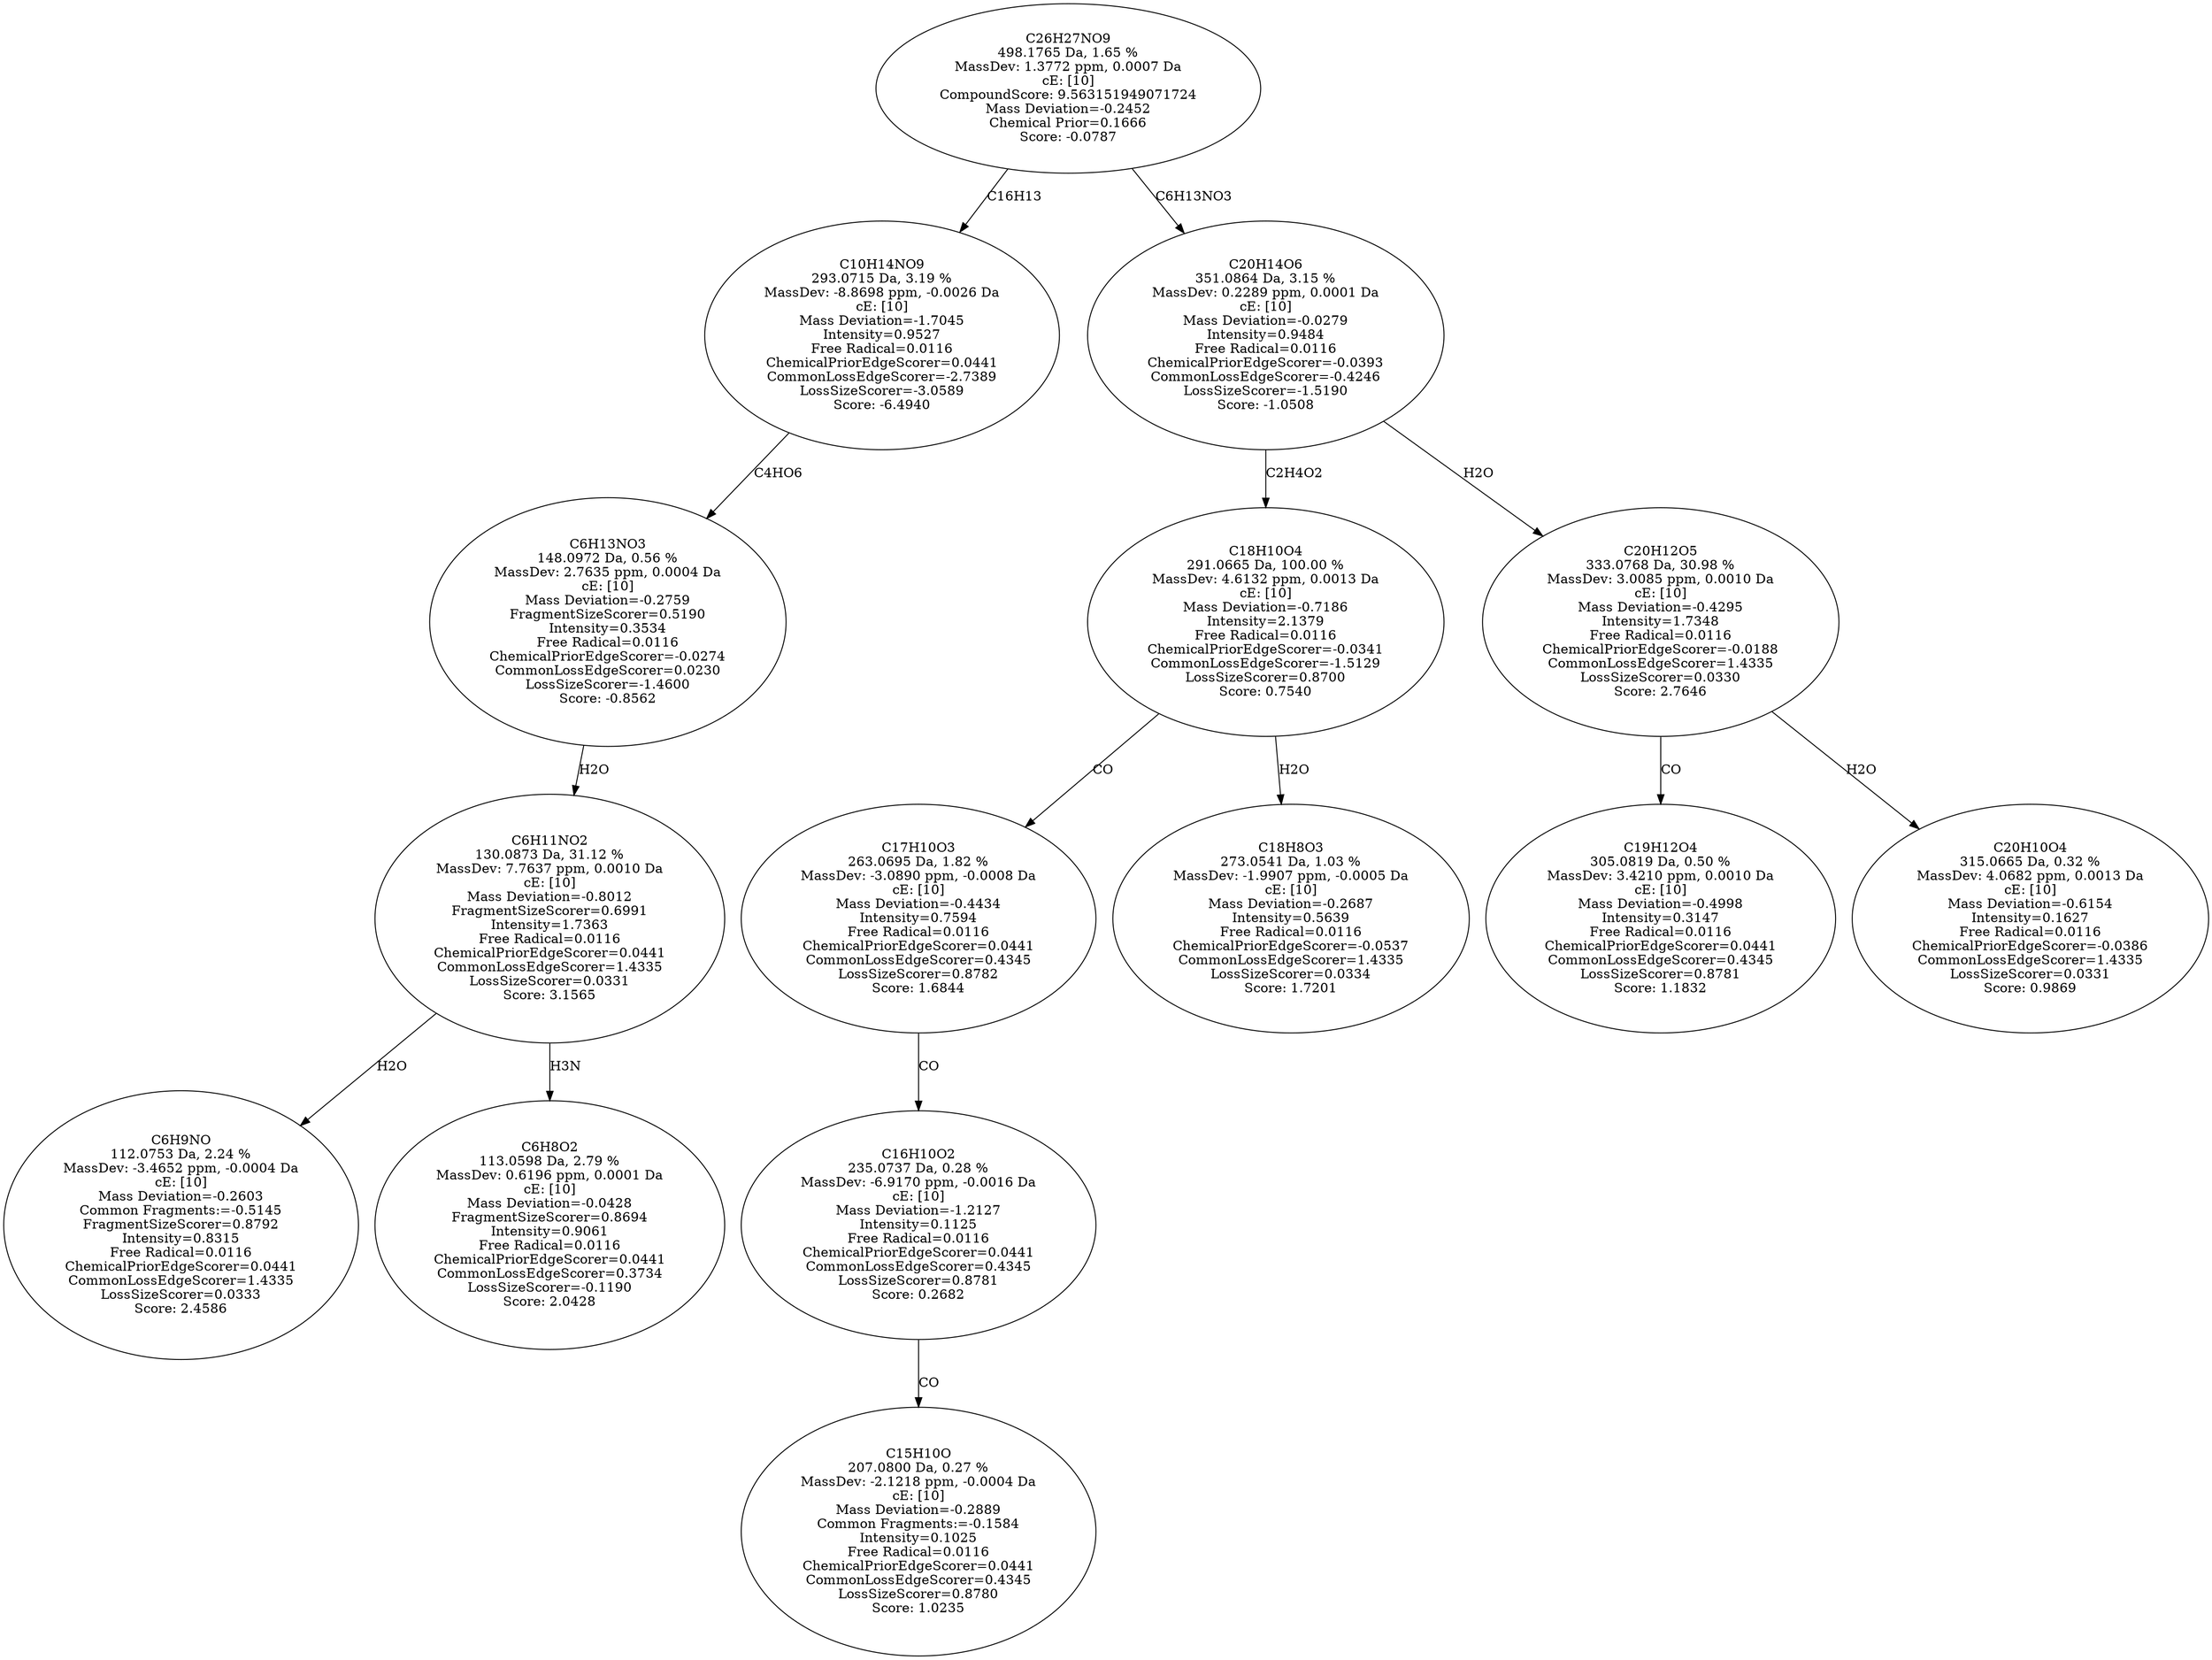 strict digraph {
v1 [label="C6H9NO\n112.0753 Da, 2.24 %\nMassDev: -3.4652 ppm, -0.0004 Da\ncE: [10]\nMass Deviation=-0.2603\nCommon Fragments:=-0.5145\nFragmentSizeScorer=0.8792\nIntensity=0.8315\nFree Radical=0.0116\nChemicalPriorEdgeScorer=0.0441\nCommonLossEdgeScorer=1.4335\nLossSizeScorer=0.0333\nScore: 2.4586"];
v2 [label="C6H8O2\n113.0598 Da, 2.79 %\nMassDev: 0.6196 ppm, 0.0001 Da\ncE: [10]\nMass Deviation=-0.0428\nFragmentSizeScorer=0.8694\nIntensity=0.9061\nFree Radical=0.0116\nChemicalPriorEdgeScorer=0.0441\nCommonLossEdgeScorer=0.3734\nLossSizeScorer=-0.1190\nScore: 2.0428"];
v3 [label="C6H11NO2\n130.0873 Da, 31.12 %\nMassDev: 7.7637 ppm, 0.0010 Da\ncE: [10]\nMass Deviation=-0.8012\nFragmentSizeScorer=0.6991\nIntensity=1.7363\nFree Radical=0.0116\nChemicalPriorEdgeScorer=0.0441\nCommonLossEdgeScorer=1.4335\nLossSizeScorer=0.0331\nScore: 3.1565"];
v4 [label="C6H13NO3\n148.0972 Da, 0.56 %\nMassDev: 2.7635 ppm, 0.0004 Da\ncE: [10]\nMass Deviation=-0.2759\nFragmentSizeScorer=0.5190\nIntensity=0.3534\nFree Radical=0.0116\nChemicalPriorEdgeScorer=-0.0274\nCommonLossEdgeScorer=0.0230\nLossSizeScorer=-1.4600\nScore: -0.8562"];
v5 [label="C10H14NO9\n293.0715 Da, 3.19 %\nMassDev: -8.8698 ppm, -0.0026 Da\ncE: [10]\nMass Deviation=-1.7045\nIntensity=0.9527\nFree Radical=0.0116\nChemicalPriorEdgeScorer=0.0441\nCommonLossEdgeScorer=-2.7389\nLossSizeScorer=-3.0589\nScore: -6.4940"];
v6 [label="C15H10O\n207.0800 Da, 0.27 %\nMassDev: -2.1218 ppm, -0.0004 Da\ncE: [10]\nMass Deviation=-0.2889\nCommon Fragments:=-0.1584\nIntensity=0.1025\nFree Radical=0.0116\nChemicalPriorEdgeScorer=0.0441\nCommonLossEdgeScorer=0.4345\nLossSizeScorer=0.8780\nScore: 1.0235"];
v7 [label="C16H10O2\n235.0737 Da, 0.28 %\nMassDev: -6.9170 ppm, -0.0016 Da\ncE: [10]\nMass Deviation=-1.2127\nIntensity=0.1125\nFree Radical=0.0116\nChemicalPriorEdgeScorer=0.0441\nCommonLossEdgeScorer=0.4345\nLossSizeScorer=0.8781\nScore: 0.2682"];
v8 [label="C17H10O3\n263.0695 Da, 1.82 %\nMassDev: -3.0890 ppm, -0.0008 Da\ncE: [10]\nMass Deviation=-0.4434\nIntensity=0.7594\nFree Radical=0.0116\nChemicalPriorEdgeScorer=0.0441\nCommonLossEdgeScorer=0.4345\nLossSizeScorer=0.8782\nScore: 1.6844"];
v9 [label="C18H8O3\n273.0541 Da, 1.03 %\nMassDev: -1.9907 ppm, -0.0005 Da\ncE: [10]\nMass Deviation=-0.2687\nIntensity=0.5639\nFree Radical=0.0116\nChemicalPriorEdgeScorer=-0.0537\nCommonLossEdgeScorer=1.4335\nLossSizeScorer=0.0334\nScore: 1.7201"];
v10 [label="C18H10O4\n291.0665 Da, 100.00 %\nMassDev: 4.6132 ppm, 0.0013 Da\ncE: [10]\nMass Deviation=-0.7186\nIntensity=2.1379\nFree Radical=0.0116\nChemicalPriorEdgeScorer=-0.0341\nCommonLossEdgeScorer=-1.5129\nLossSizeScorer=0.8700\nScore: 0.7540"];
v11 [label="C19H12O4\n305.0819 Da, 0.50 %\nMassDev: 3.4210 ppm, 0.0010 Da\ncE: [10]\nMass Deviation=-0.4998\nIntensity=0.3147\nFree Radical=0.0116\nChemicalPriorEdgeScorer=0.0441\nCommonLossEdgeScorer=0.4345\nLossSizeScorer=0.8781\nScore: 1.1832"];
v12 [label="C20H10O4\n315.0665 Da, 0.32 %\nMassDev: 4.0682 ppm, 0.0013 Da\ncE: [10]\nMass Deviation=-0.6154\nIntensity=0.1627\nFree Radical=0.0116\nChemicalPriorEdgeScorer=-0.0386\nCommonLossEdgeScorer=1.4335\nLossSizeScorer=0.0331\nScore: 0.9869"];
v13 [label="C20H12O5\n333.0768 Da, 30.98 %\nMassDev: 3.0085 ppm, 0.0010 Da\ncE: [10]\nMass Deviation=-0.4295\nIntensity=1.7348\nFree Radical=0.0116\nChemicalPriorEdgeScorer=-0.0188\nCommonLossEdgeScorer=1.4335\nLossSizeScorer=0.0330\nScore: 2.7646"];
v14 [label="C20H14O6\n351.0864 Da, 3.15 %\nMassDev: 0.2289 ppm, 0.0001 Da\ncE: [10]\nMass Deviation=-0.0279\nIntensity=0.9484\nFree Radical=0.0116\nChemicalPriorEdgeScorer=-0.0393\nCommonLossEdgeScorer=-0.4246\nLossSizeScorer=-1.5190\nScore: -1.0508"];
v15 [label="C26H27NO9\n498.1765 Da, 1.65 %\nMassDev: 1.3772 ppm, 0.0007 Da\ncE: [10]\nCompoundScore: 9.563151949071724\nMass Deviation=-0.2452\nChemical Prior=0.1666\nScore: -0.0787"];
v3 -> v1 [label="H2O"];
v3 -> v2 [label="H3N"];
v4 -> v3 [label="H2O"];
v5 -> v4 [label="C4HO6"];
v15 -> v5 [label="C16H13"];
v7 -> v6 [label="CO"];
v8 -> v7 [label="CO"];
v10 -> v8 [label="CO"];
v10 -> v9 [label="H2O"];
v14 -> v10 [label="C2H4O2"];
v13 -> v11 [label="CO"];
v13 -> v12 [label="H2O"];
v14 -> v13 [label="H2O"];
v15 -> v14 [label="C6H13NO3"];
}